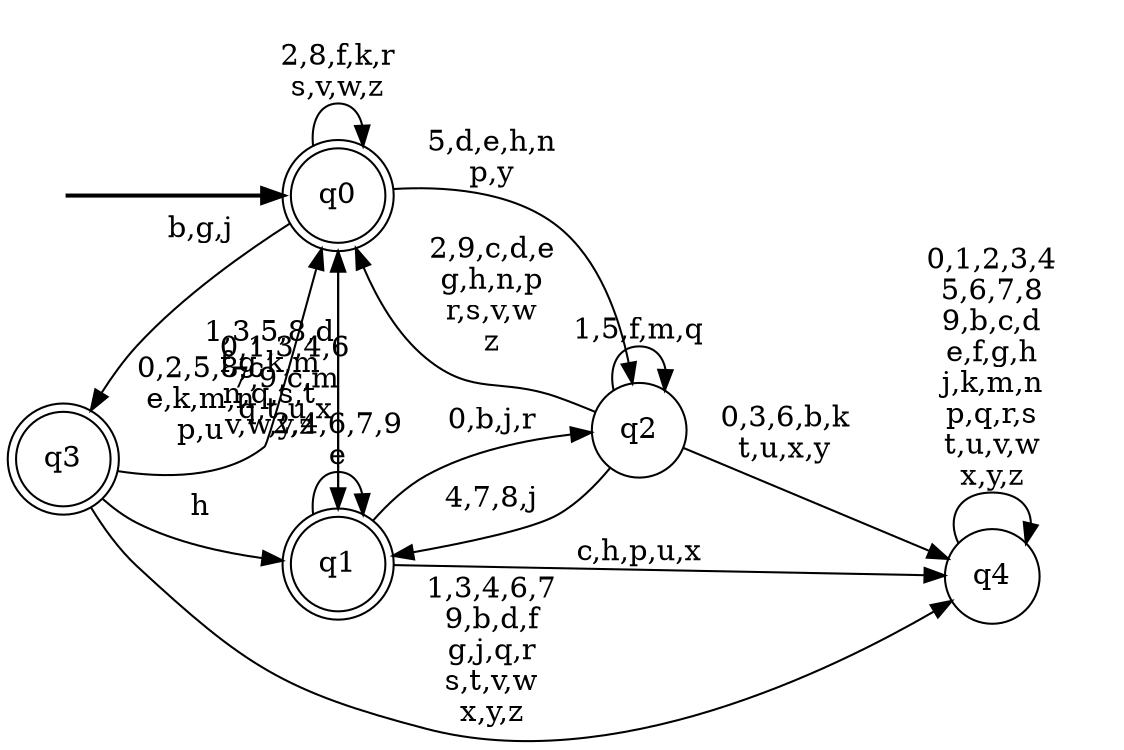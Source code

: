 digraph BlueStar {
__start0 [style = invis, shape = none, label = "", width = 0, height = 0];

rankdir=LR;
size="8,5";

s0 [style="rounded,filled", color="black", fillcolor="white" shape="doublecircle", label="q0"];
s1 [style="rounded,filled", color="black", fillcolor="white" shape="doublecircle", label="q1"];
s2 [style="filled", color="black", fillcolor="white" shape="circle", label="q2"];
s3 [style="rounded,filled", color="black", fillcolor="white" shape="doublecircle", label="q3"];
s4 [style="filled", color="black", fillcolor="white" shape="circle", label="q4"];
subgraph cluster_main { 
	graph [pad=".75", ranksep="0.15", nodesep="0.15"];
	 style=invis; 
	__start0 -> s0 [penwidth=2];
}
s0 -> s0 [label="2,8,f,k,r\ns,v,w,z"];
s0 -> s1 [label="0,1,3,4,6\n7,9,c,m\nq,t,u,x"];
s0 -> s2 [label="5,d,e,h,n\np,y"];
s0 -> s3 [label="b,g,j"];
s1 -> s0 [label="1,3,5,8,d\nf,g,k,m\nn,q,s,t\nv,w,y,z"];
s1 -> s1 [label="2,4,6,7,9\ne"];
s1 -> s2 [label="0,b,j,r"];
s1 -> s4 [label="c,h,p,u,x"];
s2 -> s0 [label="2,9,c,d,e\ng,h,n,p\nr,s,v,w\nz"];
s2 -> s1 [label="4,7,8,j"];
s2 -> s2 [label="1,5,f,m,q"];
s2 -> s4 [label="0,3,6,b,k\nt,u,x,y"];
s3 -> s0 [label="0,2,5,8,c\ne,k,m,n\np,u"];
s3 -> s1 [label="h"];
s3 -> s4 [label="1,3,4,6,7\n9,b,d,f\ng,j,q,r\ns,t,v,w\nx,y,z"];
s4 -> s4 [label="0,1,2,3,4\n5,6,7,8\n9,b,c,d\ne,f,g,h\nj,k,m,n\np,q,r,s\nt,u,v,w\nx,y,z"];

}